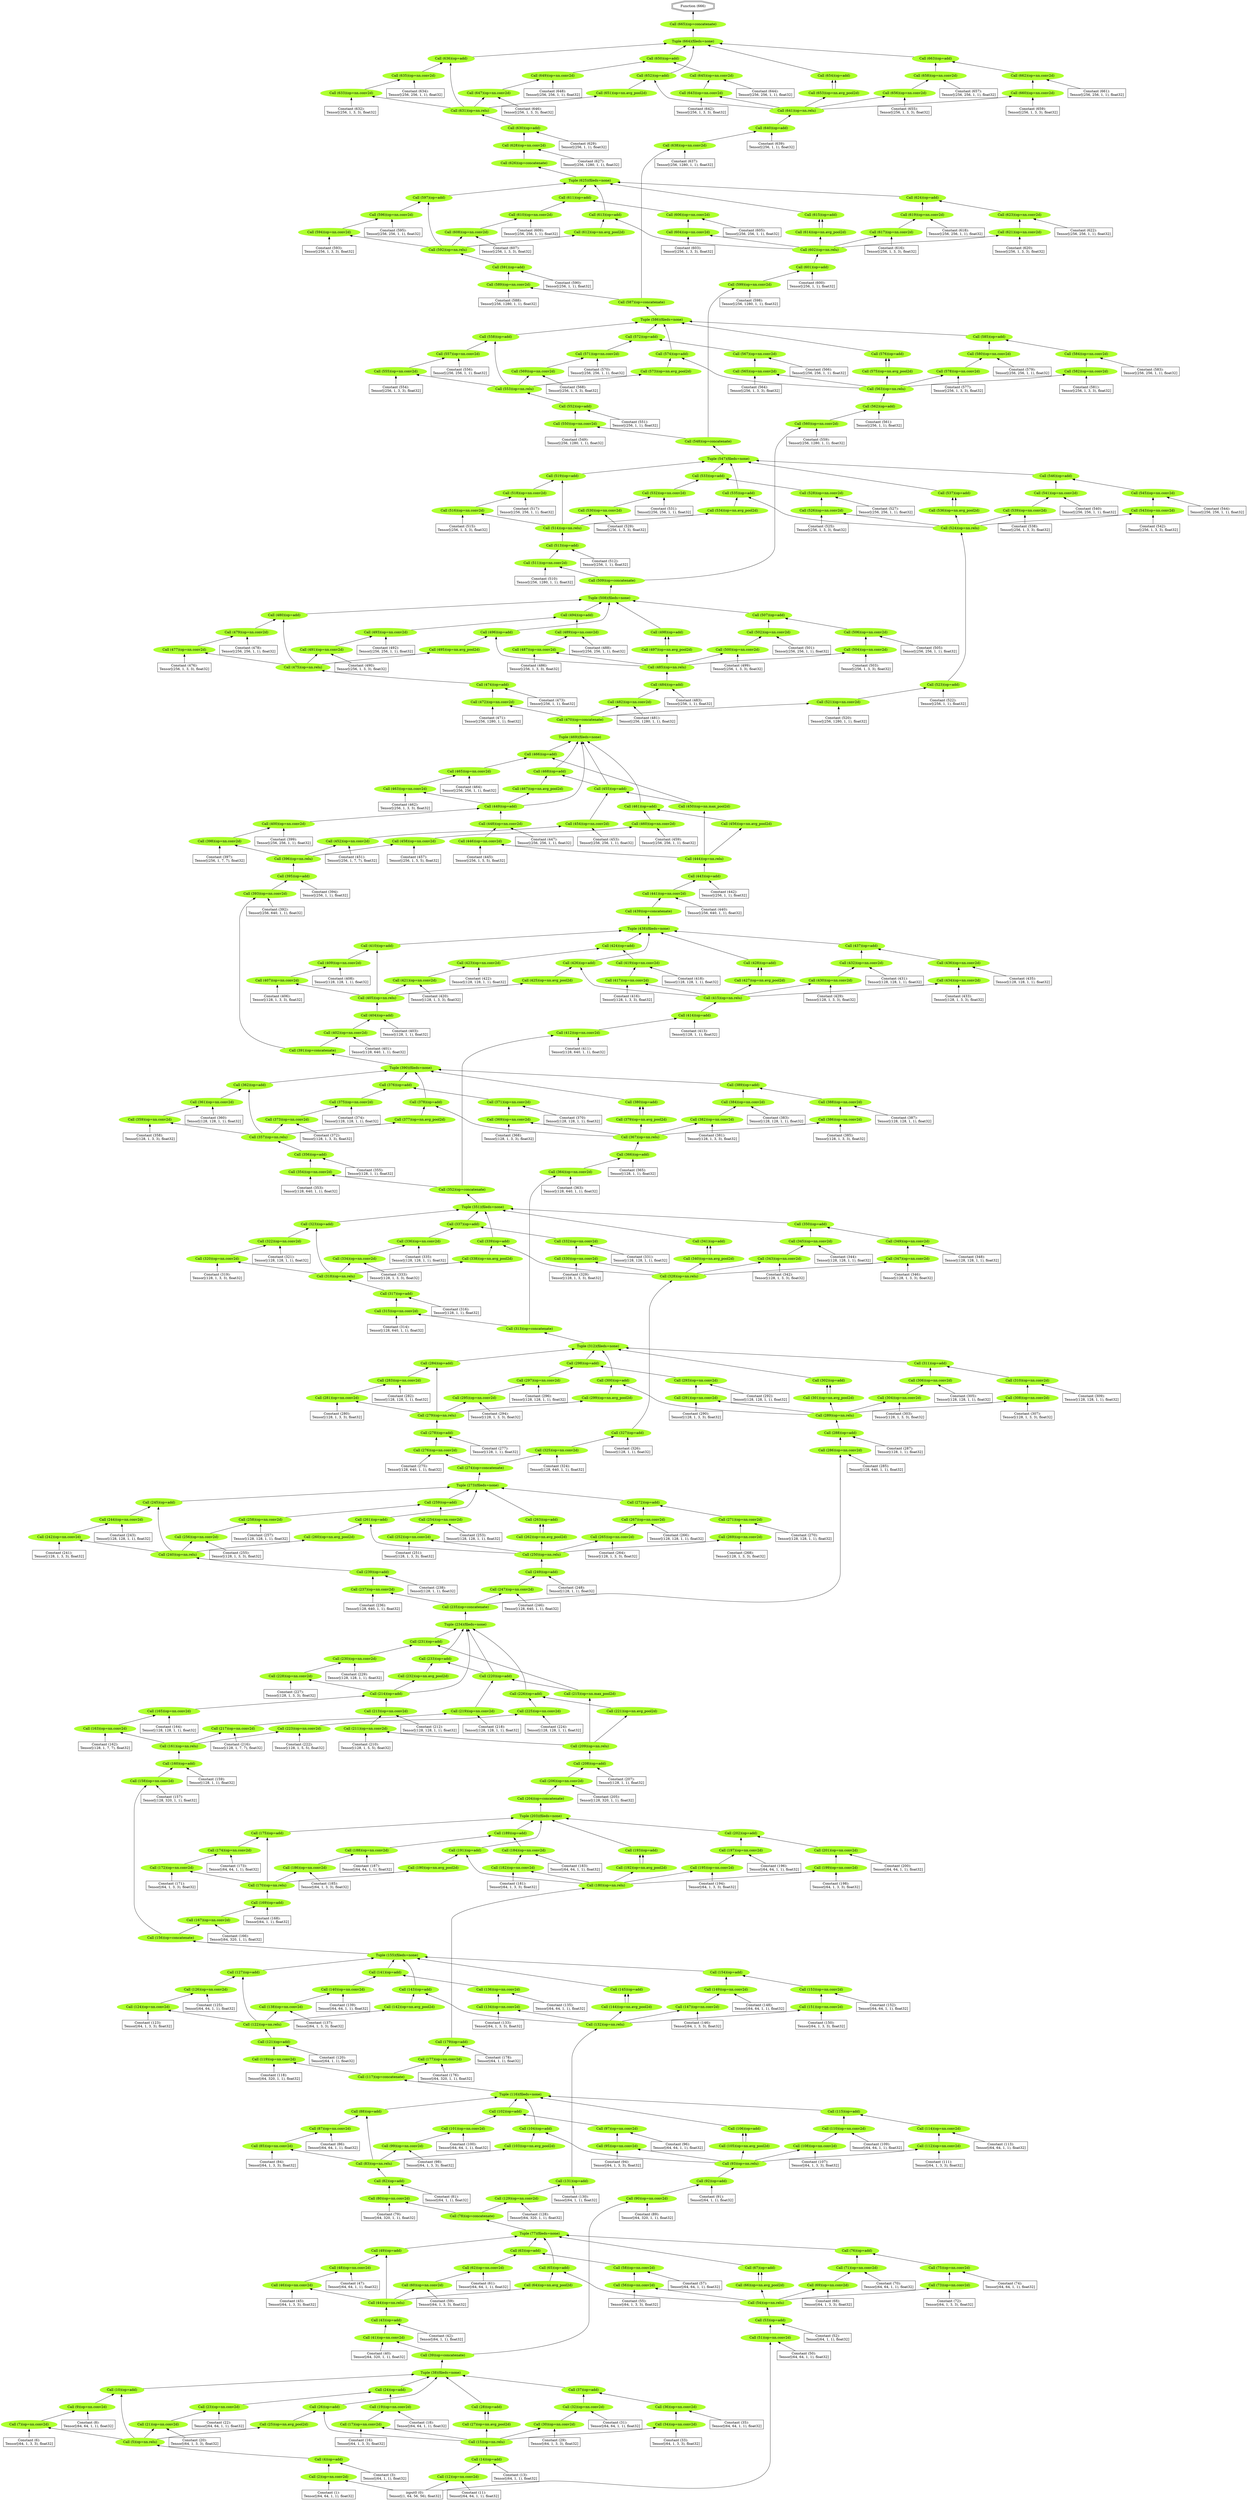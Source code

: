digraph {
	rankdir=BT
	0 [label="input0 (0):
Tensor[(1, 64, 56, 56), float32]" shape=rectangle]
	1 [label="Constant (1):
Tensor[(64, 64, 1, 1), float32]" shape=rectangle]
	2 [label="Call (2)(op=nn.conv2d)" color=greenyellow shape=ellipse style=filled]
	0 -> 2
	1 -> 2
	3 [label="Constant (3):
Tensor[(64, 1, 1), float32]" shape=rectangle]
	4 [label="Call (4)(op=add)" color=greenyellow shape=ellipse style=filled]
	2 -> 4
	3 -> 4
	5 [label="Call (5)(op=nn.relu)" color=greenyellow shape=ellipse style=filled]
	4 -> 5
	6 [label="Constant (6):
Tensor[(64, 1, 3, 3), float32]" shape=rectangle]
	7 [label="Call (7)(op=nn.conv2d)" color=greenyellow shape=ellipse style=filled]
	5 -> 7
	6 -> 7
	8 [label="Constant (8):
Tensor[(64, 64, 1, 1), float32]" shape=rectangle]
	9 [label="Call (9)(op=nn.conv2d)" color=greenyellow shape=ellipse style=filled]
	7 -> 9
	8 -> 9
	10 [label="Call (10)(op=add)" color=greenyellow shape=ellipse style=filled]
	9 -> 10
	5 -> 10
	11 [label="Constant (11):
Tensor[(64, 64, 1, 1), float32]" shape=rectangle]
	12 [label="Call (12)(op=nn.conv2d)" color=greenyellow shape=ellipse style=filled]
	0 -> 12
	11 -> 12
	13 [label="Constant (13):
Tensor[(64, 1, 1), float32]" shape=rectangle]
	14 [label="Call (14)(op=add)" color=greenyellow shape=ellipse style=filled]
	12 -> 14
	13 -> 14
	15 [label="Call (15)(op=nn.relu)" color=greenyellow shape=ellipse style=filled]
	14 -> 15
	16 [label="Constant (16):
Tensor[(64, 1, 3, 3), float32]" shape=rectangle]
	17 [label="Call (17)(op=nn.conv2d)" color=greenyellow shape=ellipse style=filled]
	15 -> 17
	16 -> 17
	18 [label="Constant (18):
Tensor[(64, 64, 1, 1), float32]" shape=rectangle]
	19 [label="Call (19)(op=nn.conv2d)" color=greenyellow shape=ellipse style=filled]
	17 -> 19
	18 -> 19
	20 [label="Constant (20):
Tensor[(64, 1, 3, 3), float32]" shape=rectangle]
	21 [label="Call (21)(op=nn.conv2d)" color=greenyellow shape=ellipse style=filled]
	5 -> 21
	20 -> 21
	22 [label="Constant (22):
Tensor[(64, 64, 1, 1), float32]" shape=rectangle]
	23 [label="Call (23)(op=nn.conv2d)" color=greenyellow shape=ellipse style=filled]
	21 -> 23
	22 -> 23
	24 [label="Call (24)(op=add)" color=greenyellow shape=ellipse style=filled]
	19 -> 24
	23 -> 24
	25 [label="Call (25)(op=nn.avg_pool2d)" color=greenyellow shape=ellipse style=filled]
	5 -> 25
	26 [label="Call (26)(op=add)" color=greenyellow shape=ellipse style=filled]
	25 -> 26
	15 -> 26
	27 [label="Call (27)(op=nn.avg_pool2d)" color=greenyellow shape=ellipse style=filled]
	15 -> 27
	28 [label="Call (28)(op=add)" color=greenyellow shape=ellipse style=filled]
	27 -> 28
	27 -> 28
	29 [label="Constant (29):
Tensor[(64, 1, 3, 3), float32]" shape=rectangle]
	30 [label="Call (30)(op=nn.conv2d)" color=greenyellow shape=ellipse style=filled]
	15 -> 30
	29 -> 30
	31 [label="Constant (31):
Tensor[(64, 64, 1, 1), float32]" shape=rectangle]
	32 [label="Call (32)(op=nn.conv2d)" color=greenyellow shape=ellipse style=filled]
	30 -> 32
	31 -> 32
	33 [label="Constant (33):
Tensor[(64, 1, 3, 3), float32]" shape=rectangle]
	34 [label="Call (34)(op=nn.conv2d)" color=greenyellow shape=ellipse style=filled]
	15 -> 34
	33 -> 34
	35 [label="Constant (35):
Tensor[(64, 64, 1, 1), float32]" shape=rectangle]
	36 [label="Call (36)(op=nn.conv2d)" color=greenyellow shape=ellipse style=filled]
	34 -> 36
	35 -> 36
	37 [label="Call (37)(op=add)" color=greenyellow shape=ellipse style=filled]
	32 -> 37
	36 -> 37
	38 [label="Tuple (38)(fileds=none)" color=greenyellow shape=ellipse style=filled]
	10 -> 38
	24 -> 38
	26 -> 38
	28 -> 38
	37 -> 38
	39 [label="Call (39)(op=concatenate)" color=greenyellow shape=ellipse style=filled]
	38 -> 39
	40 [label="Constant (40):
Tensor[(64, 320, 1, 1), float32]" shape=rectangle]
	41 [label="Call (41)(op=nn.conv2d)" color=greenyellow shape=ellipse style=filled]
	39 -> 41
	40 -> 41
	42 [label="Constant (42):
Tensor[(64, 1, 1), float32]" shape=rectangle]
	43 [label="Call (43)(op=add)" color=greenyellow shape=ellipse style=filled]
	41 -> 43
	42 -> 43
	44 [label="Call (44)(op=nn.relu)" color=greenyellow shape=ellipse style=filled]
	43 -> 44
	45 [label="Constant (45):
Tensor[(64, 1, 3, 3), float32]" shape=rectangle]
	46 [label="Call (46)(op=nn.conv2d)" color=greenyellow shape=ellipse style=filled]
	44 -> 46
	45 -> 46
	47 [label="Constant (47):
Tensor[(64, 64, 1, 1), float32]" shape=rectangle]
	48 [label="Call (48)(op=nn.conv2d)" color=greenyellow shape=ellipse style=filled]
	46 -> 48
	47 -> 48
	49 [label="Call (49)(op=add)" color=greenyellow shape=ellipse style=filled]
	48 -> 49
	44 -> 49
	50 [label="Constant (50):
Tensor[(64, 64, 1, 1), float32]" shape=rectangle]
	51 [label="Call (51)(op=nn.conv2d)" color=greenyellow shape=ellipse style=filled]
	0 -> 51
	50 -> 51
	52 [label="Constant (52):
Tensor[(64, 1, 1), float32]" shape=rectangle]
	53 [label="Call (53)(op=add)" color=greenyellow shape=ellipse style=filled]
	51 -> 53
	52 -> 53
	54 [label="Call (54)(op=nn.relu)" color=greenyellow shape=ellipse style=filled]
	53 -> 54
	55 [label="Constant (55):
Tensor[(64, 1, 3, 3), float32]" shape=rectangle]
	56 [label="Call (56)(op=nn.conv2d)" color=greenyellow shape=ellipse style=filled]
	54 -> 56
	55 -> 56
	57 [label="Constant (57):
Tensor[(64, 64, 1, 1), float32]" shape=rectangle]
	58 [label="Call (58)(op=nn.conv2d)" color=greenyellow shape=ellipse style=filled]
	56 -> 58
	57 -> 58
	59 [label="Constant (59):
Tensor[(64, 1, 3, 3), float32]" shape=rectangle]
	60 [label="Call (60)(op=nn.conv2d)" color=greenyellow shape=ellipse style=filled]
	44 -> 60
	59 -> 60
	61 [label="Constant (61):
Tensor[(64, 64, 1, 1), float32]" shape=rectangle]
	62 [label="Call (62)(op=nn.conv2d)" color=greenyellow shape=ellipse style=filled]
	60 -> 62
	61 -> 62
	63 [label="Call (63)(op=add)" color=greenyellow shape=ellipse style=filled]
	58 -> 63
	62 -> 63
	64 [label="Call (64)(op=nn.avg_pool2d)" color=greenyellow shape=ellipse style=filled]
	44 -> 64
	65 [label="Call (65)(op=add)" color=greenyellow shape=ellipse style=filled]
	64 -> 65
	54 -> 65
	66 [label="Call (66)(op=nn.avg_pool2d)" color=greenyellow shape=ellipse style=filled]
	54 -> 66
	67 [label="Call (67)(op=add)" color=greenyellow shape=ellipse style=filled]
	66 -> 67
	66 -> 67
	68 [label="Constant (68):
Tensor[(64, 1, 3, 3), float32]" shape=rectangle]
	69 [label="Call (69)(op=nn.conv2d)" color=greenyellow shape=ellipse style=filled]
	54 -> 69
	68 -> 69
	70 [label="Constant (70):
Tensor[(64, 64, 1, 1), float32]" shape=rectangle]
	71 [label="Call (71)(op=nn.conv2d)" color=greenyellow shape=ellipse style=filled]
	69 -> 71
	70 -> 71
	72 [label="Constant (72):
Tensor[(64, 1, 3, 3), float32]" shape=rectangle]
	73 [label="Call (73)(op=nn.conv2d)" color=greenyellow shape=ellipse style=filled]
	54 -> 73
	72 -> 73
	74 [label="Constant (74):
Tensor[(64, 64, 1, 1), float32]" shape=rectangle]
	75 [label="Call (75)(op=nn.conv2d)" color=greenyellow shape=ellipse style=filled]
	73 -> 75
	74 -> 75
	76 [label="Call (76)(op=add)" color=greenyellow shape=ellipse style=filled]
	71 -> 76
	75 -> 76
	77 [label="Tuple (77)(fileds=none)" color=greenyellow shape=ellipse style=filled]
	49 -> 77
	63 -> 77
	65 -> 77
	67 -> 77
	76 -> 77
	78 [label="Call (78)(op=concatenate)" color=greenyellow shape=ellipse style=filled]
	77 -> 78
	79 [label="Constant (79):
Tensor[(64, 320, 1, 1), float32]" shape=rectangle]
	80 [label="Call (80)(op=nn.conv2d)" color=greenyellow shape=ellipse style=filled]
	78 -> 80
	79 -> 80
	81 [label="Constant (81):
Tensor[(64, 1, 1), float32]" shape=rectangle]
	82 [label="Call (82)(op=add)" color=greenyellow shape=ellipse style=filled]
	80 -> 82
	81 -> 82
	83 [label="Call (83)(op=nn.relu)" color=greenyellow shape=ellipse style=filled]
	82 -> 83
	84 [label="Constant (84):
Tensor[(64, 1, 3, 3), float32]" shape=rectangle]
	85 [label="Call (85)(op=nn.conv2d)" color=greenyellow shape=ellipse style=filled]
	83 -> 85
	84 -> 85
	86 [label="Constant (86):
Tensor[(64, 64, 1, 1), float32]" shape=rectangle]
	87 [label="Call (87)(op=nn.conv2d)" color=greenyellow shape=ellipse style=filled]
	85 -> 87
	86 -> 87
	88 [label="Call (88)(op=add)" color=greenyellow shape=ellipse style=filled]
	87 -> 88
	83 -> 88
	89 [label="Constant (89):
Tensor[(64, 320, 1, 1), float32]" shape=rectangle]
	90 [label="Call (90)(op=nn.conv2d)" color=greenyellow shape=ellipse style=filled]
	39 -> 90
	89 -> 90
	91 [label="Constant (91):
Tensor[(64, 1, 1), float32]" shape=rectangle]
	92 [label="Call (92)(op=add)" color=greenyellow shape=ellipse style=filled]
	90 -> 92
	91 -> 92
	93 [label="Call (93)(op=nn.relu)" color=greenyellow shape=ellipse style=filled]
	92 -> 93
	94 [label="Constant (94):
Tensor[(64, 1, 3, 3), float32]" shape=rectangle]
	95 [label="Call (95)(op=nn.conv2d)" color=greenyellow shape=ellipse style=filled]
	93 -> 95
	94 -> 95
	96 [label="Constant (96):
Tensor[(64, 64, 1, 1), float32]" shape=rectangle]
	97 [label="Call (97)(op=nn.conv2d)" color=greenyellow shape=ellipse style=filled]
	95 -> 97
	96 -> 97
	98 [label="Constant (98):
Tensor[(64, 1, 3, 3), float32]" shape=rectangle]
	99 [label="Call (99)(op=nn.conv2d)" color=greenyellow shape=ellipse style=filled]
	83 -> 99
	98 -> 99
	100 [label="Constant (100):
Tensor[(64, 64, 1, 1), float32]" shape=rectangle]
	101 [label="Call (101)(op=nn.conv2d)" color=greenyellow shape=ellipse style=filled]
	99 -> 101
	100 -> 101
	102 [label="Call (102)(op=add)" color=greenyellow shape=ellipse style=filled]
	97 -> 102
	101 -> 102
	103 [label="Call (103)(op=nn.avg_pool2d)" color=greenyellow shape=ellipse style=filled]
	83 -> 103
	104 [label="Call (104)(op=add)" color=greenyellow shape=ellipse style=filled]
	103 -> 104
	93 -> 104
	105 [label="Call (105)(op=nn.avg_pool2d)" color=greenyellow shape=ellipse style=filled]
	93 -> 105
	106 [label="Call (106)(op=add)" color=greenyellow shape=ellipse style=filled]
	105 -> 106
	105 -> 106
	107 [label="Constant (107):
Tensor[(64, 1, 3, 3), float32]" shape=rectangle]
	108 [label="Call (108)(op=nn.conv2d)" color=greenyellow shape=ellipse style=filled]
	93 -> 108
	107 -> 108
	109 [label="Constant (109):
Tensor[(64, 64, 1, 1), float32]" shape=rectangle]
	110 [label="Call (110)(op=nn.conv2d)" color=greenyellow shape=ellipse style=filled]
	108 -> 110
	109 -> 110
	111 [label="Constant (111):
Tensor[(64, 1, 3, 3), float32]" shape=rectangle]
	112 [label="Call (112)(op=nn.conv2d)" color=greenyellow shape=ellipse style=filled]
	93 -> 112
	111 -> 112
	113 [label="Constant (113):
Tensor[(64, 64, 1, 1), float32]" shape=rectangle]
	114 [label="Call (114)(op=nn.conv2d)" color=greenyellow shape=ellipse style=filled]
	112 -> 114
	113 -> 114
	115 [label="Call (115)(op=add)" color=greenyellow shape=ellipse style=filled]
	110 -> 115
	114 -> 115
	116 [label="Tuple (116)(fileds=none)" color=greenyellow shape=ellipse style=filled]
	88 -> 116
	102 -> 116
	104 -> 116
	106 -> 116
	115 -> 116
	117 [label="Call (117)(op=concatenate)" color=greenyellow shape=ellipse style=filled]
	116 -> 117
	118 [label="Constant (118):
Tensor[(64, 320, 1, 1), float32]" shape=rectangle]
	119 [label="Call (119)(op=nn.conv2d)" color=greenyellow shape=ellipse style=filled]
	117 -> 119
	118 -> 119
	120 [label="Constant (120):
Tensor[(64, 1, 1), float32]" shape=rectangle]
	121 [label="Call (121)(op=add)" color=greenyellow shape=ellipse style=filled]
	119 -> 121
	120 -> 121
	122 [label="Call (122)(op=nn.relu)" color=greenyellow shape=ellipse style=filled]
	121 -> 122
	123 [label="Constant (123):
Tensor[(64, 1, 3, 3), float32]" shape=rectangle]
	124 [label="Call (124)(op=nn.conv2d)" color=greenyellow shape=ellipse style=filled]
	122 -> 124
	123 -> 124
	125 [label="Constant (125):
Tensor[(64, 64, 1, 1), float32]" shape=rectangle]
	126 [label="Call (126)(op=nn.conv2d)" color=greenyellow shape=ellipse style=filled]
	124 -> 126
	125 -> 126
	127 [label="Call (127)(op=add)" color=greenyellow shape=ellipse style=filled]
	126 -> 127
	122 -> 127
	128 [label="Constant (128):
Tensor[(64, 320, 1, 1), float32]" shape=rectangle]
	129 [label="Call (129)(op=nn.conv2d)" color=greenyellow shape=ellipse style=filled]
	78 -> 129
	128 -> 129
	130 [label="Constant (130):
Tensor[(64, 1, 1), float32]" shape=rectangle]
	131 [label="Call (131)(op=add)" color=greenyellow shape=ellipse style=filled]
	129 -> 131
	130 -> 131
	132 [label="Call (132)(op=nn.relu)" color=greenyellow shape=ellipse style=filled]
	131 -> 132
	133 [label="Constant (133):
Tensor[(64, 1, 3, 3), float32]" shape=rectangle]
	134 [label="Call (134)(op=nn.conv2d)" color=greenyellow shape=ellipse style=filled]
	132 -> 134
	133 -> 134
	135 [label="Constant (135):
Tensor[(64, 64, 1, 1), float32]" shape=rectangle]
	136 [label="Call (136)(op=nn.conv2d)" color=greenyellow shape=ellipse style=filled]
	134 -> 136
	135 -> 136
	137 [label="Constant (137):
Tensor[(64, 1, 3, 3), float32]" shape=rectangle]
	138 [label="Call (138)(op=nn.conv2d)" color=greenyellow shape=ellipse style=filled]
	122 -> 138
	137 -> 138
	139 [label="Constant (139):
Tensor[(64, 64, 1, 1), float32]" shape=rectangle]
	140 [label="Call (140)(op=nn.conv2d)" color=greenyellow shape=ellipse style=filled]
	138 -> 140
	139 -> 140
	141 [label="Call (141)(op=add)" color=greenyellow shape=ellipse style=filled]
	136 -> 141
	140 -> 141
	142 [label="Call (142)(op=nn.avg_pool2d)" color=greenyellow shape=ellipse style=filled]
	122 -> 142
	143 [label="Call (143)(op=add)" color=greenyellow shape=ellipse style=filled]
	142 -> 143
	132 -> 143
	144 [label="Call (144)(op=nn.avg_pool2d)" color=greenyellow shape=ellipse style=filled]
	132 -> 144
	145 [label="Call (145)(op=add)" color=greenyellow shape=ellipse style=filled]
	144 -> 145
	144 -> 145
	146 [label="Constant (146):
Tensor[(64, 1, 3, 3), float32]" shape=rectangle]
	147 [label="Call (147)(op=nn.conv2d)" color=greenyellow shape=ellipse style=filled]
	132 -> 147
	146 -> 147
	148 [label="Constant (148):
Tensor[(64, 64, 1, 1), float32]" shape=rectangle]
	149 [label="Call (149)(op=nn.conv2d)" color=greenyellow shape=ellipse style=filled]
	147 -> 149
	148 -> 149
	150 [label="Constant (150):
Tensor[(64, 1, 3, 3), float32]" shape=rectangle]
	151 [label="Call (151)(op=nn.conv2d)" color=greenyellow shape=ellipse style=filled]
	132 -> 151
	150 -> 151
	152 [label="Constant (152):
Tensor[(64, 64, 1, 1), float32]" shape=rectangle]
	153 [label="Call (153)(op=nn.conv2d)" color=greenyellow shape=ellipse style=filled]
	151 -> 153
	152 -> 153
	154 [label="Call (154)(op=add)" color=greenyellow shape=ellipse style=filled]
	149 -> 154
	153 -> 154
	155 [label="Tuple (155)(fileds=none)" color=greenyellow shape=ellipse style=filled]
	127 -> 155
	141 -> 155
	143 -> 155
	145 -> 155
	154 -> 155
	156 [label="Call (156)(op=concatenate)" color=greenyellow shape=ellipse style=filled]
	155 -> 156
	157 [label="Constant (157):
Tensor[(128, 320, 1, 1), float32]" shape=rectangle]
	158 [label="Call (158)(op=nn.conv2d)" color=greenyellow shape=ellipse style=filled]
	156 -> 158
	157 -> 158
	159 [label="Constant (159):
Tensor[(128, 1, 1), float32]" shape=rectangle]
	160 [label="Call (160)(op=add)" color=greenyellow shape=ellipse style=filled]
	158 -> 160
	159 -> 160
	161 [label="Call (161)(op=nn.relu)" color=greenyellow shape=ellipse style=filled]
	160 -> 161
	162 [label="Constant (162):
Tensor[(128, 1, 7, 7), float32]" shape=rectangle]
	163 [label="Call (163)(op=nn.conv2d)" color=greenyellow shape=ellipse style=filled]
	161 -> 163
	162 -> 163
	164 [label="Constant (164):
Tensor[(128, 128, 1, 1), float32]" shape=rectangle]
	165 [label="Call (165)(op=nn.conv2d)" color=greenyellow shape=ellipse style=filled]
	163 -> 165
	164 -> 165
	166 [label="Constant (166):
Tensor[(64, 320, 1, 1), float32]" shape=rectangle]
	167 [label="Call (167)(op=nn.conv2d)" color=greenyellow shape=ellipse style=filled]
	156 -> 167
	166 -> 167
	168 [label="Constant (168):
Tensor[(64, 1, 1), float32]" shape=rectangle]
	169 [label="Call (169)(op=add)" color=greenyellow shape=ellipse style=filled]
	167 -> 169
	168 -> 169
	170 [label="Call (170)(op=nn.relu)" color=greenyellow shape=ellipse style=filled]
	169 -> 170
	171 [label="Constant (171):
Tensor[(64, 1, 3, 3), float32]" shape=rectangle]
	172 [label="Call (172)(op=nn.conv2d)" color=greenyellow shape=ellipse style=filled]
	170 -> 172
	171 -> 172
	173 [label="Constant (173):
Tensor[(64, 64, 1, 1), float32]" shape=rectangle]
	174 [label="Call (174)(op=nn.conv2d)" color=greenyellow shape=ellipse style=filled]
	172 -> 174
	173 -> 174
	175 [label="Call (175)(op=add)" color=greenyellow shape=ellipse style=filled]
	174 -> 175
	170 -> 175
	176 [label="Constant (176):
Tensor[(64, 320, 1, 1), float32]" shape=rectangle]
	177 [label="Call (177)(op=nn.conv2d)" color=greenyellow shape=ellipse style=filled]
	117 -> 177
	176 -> 177
	178 [label="Constant (178):
Tensor[(64, 1, 1), float32]" shape=rectangle]
	179 [label="Call (179)(op=add)" color=greenyellow shape=ellipse style=filled]
	177 -> 179
	178 -> 179
	180 [label="Call (180)(op=nn.relu)" color=greenyellow shape=ellipse style=filled]
	179 -> 180
	181 [label="Constant (181):
Tensor[(64, 1, 3, 3), float32]" shape=rectangle]
	182 [label="Call (182)(op=nn.conv2d)" color=greenyellow shape=ellipse style=filled]
	180 -> 182
	181 -> 182
	183 [label="Constant (183):
Tensor[(64, 64, 1, 1), float32]" shape=rectangle]
	184 [label="Call (184)(op=nn.conv2d)" color=greenyellow shape=ellipse style=filled]
	182 -> 184
	183 -> 184
	185 [label="Constant (185):
Tensor[(64, 1, 3, 3), float32]" shape=rectangle]
	186 [label="Call (186)(op=nn.conv2d)" color=greenyellow shape=ellipse style=filled]
	170 -> 186
	185 -> 186
	187 [label="Constant (187):
Tensor[(64, 64, 1, 1), float32]" shape=rectangle]
	188 [label="Call (188)(op=nn.conv2d)" color=greenyellow shape=ellipse style=filled]
	186 -> 188
	187 -> 188
	189 [label="Call (189)(op=add)" color=greenyellow shape=ellipse style=filled]
	184 -> 189
	188 -> 189
	190 [label="Call (190)(op=nn.avg_pool2d)" color=greenyellow shape=ellipse style=filled]
	170 -> 190
	191 [label="Call (191)(op=add)" color=greenyellow shape=ellipse style=filled]
	190 -> 191
	180 -> 191
	192 [label="Call (192)(op=nn.avg_pool2d)" color=greenyellow shape=ellipse style=filled]
	180 -> 192
	193 [label="Call (193)(op=add)" color=greenyellow shape=ellipse style=filled]
	192 -> 193
	192 -> 193
	194 [label="Constant (194):
Tensor[(64, 1, 3, 3), float32]" shape=rectangle]
	195 [label="Call (195)(op=nn.conv2d)" color=greenyellow shape=ellipse style=filled]
	180 -> 195
	194 -> 195
	196 [label="Constant (196):
Tensor[(64, 64, 1, 1), float32]" shape=rectangle]
	197 [label="Call (197)(op=nn.conv2d)" color=greenyellow shape=ellipse style=filled]
	195 -> 197
	196 -> 197
	198 [label="Constant (198):
Tensor[(64, 1, 3, 3), float32]" shape=rectangle]
	199 [label="Call (199)(op=nn.conv2d)" color=greenyellow shape=ellipse style=filled]
	180 -> 199
	198 -> 199
	200 [label="Constant (200):
Tensor[(64, 64, 1, 1), float32]" shape=rectangle]
	201 [label="Call (201)(op=nn.conv2d)" color=greenyellow shape=ellipse style=filled]
	199 -> 201
	200 -> 201
	202 [label="Call (202)(op=add)" color=greenyellow shape=ellipse style=filled]
	197 -> 202
	201 -> 202
	203 [label="Tuple (203)(fileds=none)" color=greenyellow shape=ellipse style=filled]
	175 -> 203
	189 -> 203
	191 -> 203
	193 -> 203
	202 -> 203
	204 [label="Call (204)(op=concatenate)" color=greenyellow shape=ellipse style=filled]
	203 -> 204
	205 [label="Constant (205):
Tensor[(128, 320, 1, 1), float32]" shape=rectangle]
	206 [label="Call (206)(op=nn.conv2d)" color=greenyellow shape=ellipse style=filled]
	204 -> 206
	205 -> 206
	207 [label="Constant (207):
Tensor[(128, 1, 1), float32]" shape=rectangle]
	208 [label="Call (208)(op=add)" color=greenyellow shape=ellipse style=filled]
	206 -> 208
	207 -> 208
	209 [label="Call (209)(op=nn.relu)" color=greenyellow shape=ellipse style=filled]
	208 -> 209
	210 [label="Constant (210):
Tensor[(128, 1, 5, 5), float32]" shape=rectangle]
	211 [label="Call (211)(op=nn.conv2d)" color=greenyellow shape=ellipse style=filled]
	209 -> 211
	210 -> 211
	212 [label="Constant (212):
Tensor[(128, 128, 1, 1), float32]" shape=rectangle]
	213 [label="Call (213)(op=nn.conv2d)" color=greenyellow shape=ellipse style=filled]
	211 -> 213
	212 -> 213
	214 [label="Call (214)(op=add)" color=greenyellow shape=ellipse style=filled]
	165 -> 214
	213 -> 214
	215 [label="Call (215)(op=nn.max_pool2d)" color=greenyellow shape=ellipse style=filled]
	209 -> 215
	216 [label="Constant (216):
Tensor[(128, 1, 7, 7), float32]" shape=rectangle]
	217 [label="Call (217)(op=nn.conv2d)" color=greenyellow shape=ellipse style=filled]
	161 -> 217
	216 -> 217
	218 [label="Constant (218):
Tensor[(128, 128, 1, 1), float32]" shape=rectangle]
	219 [label="Call (219)(op=nn.conv2d)" color=greenyellow shape=ellipse style=filled]
	217 -> 219
	218 -> 219
	220 [label="Call (220)(op=add)" color=greenyellow shape=ellipse style=filled]
	215 -> 220
	219 -> 220
	221 [label="Call (221)(op=nn.avg_pool2d)" color=greenyellow shape=ellipse style=filled]
	209 -> 221
	222 [label="Constant (222):
Tensor[(128, 1, 5, 5), float32]" shape=rectangle]
	223 [label="Call (223)(op=nn.conv2d)" color=greenyellow shape=ellipse style=filled]
	161 -> 223
	222 -> 223
	224 [label="Constant (224):
Tensor[(128, 128, 1, 1), float32]" shape=rectangle]
	225 [label="Call (225)(op=nn.conv2d)" color=greenyellow shape=ellipse style=filled]
	223 -> 225
	224 -> 225
	226 [label="Call (226)(op=add)" color=greenyellow shape=ellipse style=filled]
	221 -> 226
	225 -> 226
	227 [label="Constant (227):
Tensor[(128, 1, 3, 3), float32]" shape=rectangle]
	228 [label="Call (228)(op=nn.conv2d)" color=greenyellow shape=ellipse style=filled]
	214 -> 228
	227 -> 228
	229 [label="Constant (229):
Tensor[(128, 128, 1, 1), float32]" shape=rectangle]
	230 [label="Call (230)(op=nn.conv2d)" color=greenyellow shape=ellipse style=filled]
	228 -> 230
	229 -> 230
	231 [label="Call (231)(op=add)" color=greenyellow shape=ellipse style=filled]
	215 -> 231
	230 -> 231
	232 [label="Call (232)(op=nn.avg_pool2d)" color=greenyellow shape=ellipse style=filled]
	214 -> 232
	233 [label="Call (233)(op=add)" color=greenyellow shape=ellipse style=filled]
	232 -> 233
	220 -> 233
	234 [label="Tuple (234)(fileds=none)" color=greenyellow shape=ellipse style=filled]
	214 -> 234
	220 -> 234
	226 -> 234
	231 -> 234
	233 -> 234
	235 [label="Call (235)(op=concatenate)" color=greenyellow shape=ellipse style=filled]
	234 -> 235
	236 [label="Constant (236):
Tensor[(128, 640, 1, 1), float32]" shape=rectangle]
	237 [label="Call (237)(op=nn.conv2d)" color=greenyellow shape=ellipse style=filled]
	235 -> 237
	236 -> 237
	238 [label="Constant (238):
Tensor[(128, 1, 1), float32]" shape=rectangle]
	239 [label="Call (239)(op=add)" color=greenyellow shape=ellipse style=filled]
	237 -> 239
	238 -> 239
	240 [label="Call (240)(op=nn.relu)" color=greenyellow shape=ellipse style=filled]
	239 -> 240
	241 [label="Constant (241):
Tensor[(128, 1, 3, 3), float32]" shape=rectangle]
	242 [label="Call (242)(op=nn.conv2d)" color=greenyellow shape=ellipse style=filled]
	240 -> 242
	241 -> 242
	243 [label="Constant (243):
Tensor[(128, 128, 1, 1), float32]" shape=rectangle]
	244 [label="Call (244)(op=nn.conv2d)" color=greenyellow shape=ellipse style=filled]
	242 -> 244
	243 -> 244
	245 [label="Call (245)(op=add)" color=greenyellow shape=ellipse style=filled]
	244 -> 245
	240 -> 245
	246 [label="Constant (246):
Tensor[(128, 640, 1, 1), float32]" shape=rectangle]
	247 [label="Call (247)(op=nn.conv2d)" color=greenyellow shape=ellipse style=filled]
	235 -> 247
	246 -> 247
	248 [label="Constant (248):
Tensor[(128, 1, 1), float32]" shape=rectangle]
	249 [label="Call (249)(op=add)" color=greenyellow shape=ellipse style=filled]
	247 -> 249
	248 -> 249
	250 [label="Call (250)(op=nn.relu)" color=greenyellow shape=ellipse style=filled]
	249 -> 250
	251 [label="Constant (251):
Tensor[(128, 1, 3, 3), float32]" shape=rectangle]
	252 [label="Call (252)(op=nn.conv2d)" color=greenyellow shape=ellipse style=filled]
	250 -> 252
	251 -> 252
	253 [label="Constant (253):
Tensor[(128, 128, 1, 1), float32]" shape=rectangle]
	254 [label="Call (254)(op=nn.conv2d)" color=greenyellow shape=ellipse style=filled]
	252 -> 254
	253 -> 254
	255 [label="Constant (255):
Tensor[(128, 1, 3, 3), float32]" shape=rectangle]
	256 [label="Call (256)(op=nn.conv2d)" color=greenyellow shape=ellipse style=filled]
	240 -> 256
	255 -> 256
	257 [label="Constant (257):
Tensor[(128, 128, 1, 1), float32]" shape=rectangle]
	258 [label="Call (258)(op=nn.conv2d)" color=greenyellow shape=ellipse style=filled]
	256 -> 258
	257 -> 258
	259 [label="Call (259)(op=add)" color=greenyellow shape=ellipse style=filled]
	254 -> 259
	258 -> 259
	260 [label="Call (260)(op=nn.avg_pool2d)" color=greenyellow shape=ellipse style=filled]
	240 -> 260
	261 [label="Call (261)(op=add)" color=greenyellow shape=ellipse style=filled]
	260 -> 261
	250 -> 261
	262 [label="Call (262)(op=nn.avg_pool2d)" color=greenyellow shape=ellipse style=filled]
	250 -> 262
	263 [label="Call (263)(op=add)" color=greenyellow shape=ellipse style=filled]
	262 -> 263
	262 -> 263
	264 [label="Constant (264):
Tensor[(128, 1, 3, 3), float32]" shape=rectangle]
	265 [label="Call (265)(op=nn.conv2d)" color=greenyellow shape=ellipse style=filled]
	250 -> 265
	264 -> 265
	266 [label="Constant (266):
Tensor[(128, 128, 1, 1), float32]" shape=rectangle]
	267 [label="Call (267)(op=nn.conv2d)" color=greenyellow shape=ellipse style=filled]
	265 -> 267
	266 -> 267
	268 [label="Constant (268):
Tensor[(128, 1, 3, 3), float32]" shape=rectangle]
	269 [label="Call (269)(op=nn.conv2d)" color=greenyellow shape=ellipse style=filled]
	250 -> 269
	268 -> 269
	270 [label="Constant (270):
Tensor[(128, 128, 1, 1), float32]" shape=rectangle]
	271 [label="Call (271)(op=nn.conv2d)" color=greenyellow shape=ellipse style=filled]
	269 -> 271
	270 -> 271
	272 [label="Call (272)(op=add)" color=greenyellow shape=ellipse style=filled]
	267 -> 272
	271 -> 272
	273 [label="Tuple (273)(fileds=none)" color=greenyellow shape=ellipse style=filled]
	245 -> 273
	259 -> 273
	261 -> 273
	263 -> 273
	272 -> 273
	274 [label="Call (274)(op=concatenate)" color=greenyellow shape=ellipse style=filled]
	273 -> 274
	275 [label="Constant (275):
Tensor[(128, 640, 1, 1), float32]" shape=rectangle]
	276 [label="Call (276)(op=nn.conv2d)" color=greenyellow shape=ellipse style=filled]
	274 -> 276
	275 -> 276
	277 [label="Constant (277):
Tensor[(128, 1, 1), float32]" shape=rectangle]
	278 [label="Call (278)(op=add)" color=greenyellow shape=ellipse style=filled]
	276 -> 278
	277 -> 278
	279 [label="Call (279)(op=nn.relu)" color=greenyellow shape=ellipse style=filled]
	278 -> 279
	280 [label="Constant (280):
Tensor[(128, 1, 3, 3), float32]" shape=rectangle]
	281 [label="Call (281)(op=nn.conv2d)" color=greenyellow shape=ellipse style=filled]
	279 -> 281
	280 -> 281
	282 [label="Constant (282):
Tensor[(128, 128, 1, 1), float32]" shape=rectangle]
	283 [label="Call (283)(op=nn.conv2d)" color=greenyellow shape=ellipse style=filled]
	281 -> 283
	282 -> 283
	284 [label="Call (284)(op=add)" color=greenyellow shape=ellipse style=filled]
	283 -> 284
	279 -> 284
	285 [label="Constant (285):
Tensor[(128, 640, 1, 1), float32]" shape=rectangle]
	286 [label="Call (286)(op=nn.conv2d)" color=greenyellow shape=ellipse style=filled]
	235 -> 286
	285 -> 286
	287 [label="Constant (287):
Tensor[(128, 1, 1), float32]" shape=rectangle]
	288 [label="Call (288)(op=add)" color=greenyellow shape=ellipse style=filled]
	286 -> 288
	287 -> 288
	289 [label="Call (289)(op=nn.relu)" color=greenyellow shape=ellipse style=filled]
	288 -> 289
	290 [label="Constant (290):
Tensor[(128, 1, 3, 3), float32]" shape=rectangle]
	291 [label="Call (291)(op=nn.conv2d)" color=greenyellow shape=ellipse style=filled]
	289 -> 291
	290 -> 291
	292 [label="Constant (292):
Tensor[(128, 128, 1, 1), float32]" shape=rectangle]
	293 [label="Call (293)(op=nn.conv2d)" color=greenyellow shape=ellipse style=filled]
	291 -> 293
	292 -> 293
	294 [label="Constant (294):
Tensor[(128, 1, 3, 3), float32]" shape=rectangle]
	295 [label="Call (295)(op=nn.conv2d)" color=greenyellow shape=ellipse style=filled]
	279 -> 295
	294 -> 295
	296 [label="Constant (296):
Tensor[(128, 128, 1, 1), float32]" shape=rectangle]
	297 [label="Call (297)(op=nn.conv2d)" color=greenyellow shape=ellipse style=filled]
	295 -> 297
	296 -> 297
	298 [label="Call (298)(op=add)" color=greenyellow shape=ellipse style=filled]
	293 -> 298
	297 -> 298
	299 [label="Call (299)(op=nn.avg_pool2d)" color=greenyellow shape=ellipse style=filled]
	279 -> 299
	300 [label="Call (300)(op=add)" color=greenyellow shape=ellipse style=filled]
	299 -> 300
	289 -> 300
	301 [label="Call (301)(op=nn.avg_pool2d)" color=greenyellow shape=ellipse style=filled]
	289 -> 301
	302 [label="Call (302)(op=add)" color=greenyellow shape=ellipse style=filled]
	301 -> 302
	301 -> 302
	303 [label="Constant (303):
Tensor[(128, 1, 3, 3), float32]" shape=rectangle]
	304 [label="Call (304)(op=nn.conv2d)" color=greenyellow shape=ellipse style=filled]
	289 -> 304
	303 -> 304
	305 [label="Constant (305):
Tensor[(128, 128, 1, 1), float32]" shape=rectangle]
	306 [label="Call (306)(op=nn.conv2d)" color=greenyellow shape=ellipse style=filled]
	304 -> 306
	305 -> 306
	307 [label="Constant (307):
Tensor[(128, 1, 3, 3), float32]" shape=rectangle]
	308 [label="Call (308)(op=nn.conv2d)" color=greenyellow shape=ellipse style=filled]
	289 -> 308
	307 -> 308
	309 [label="Constant (309):
Tensor[(128, 128, 1, 1), float32]" shape=rectangle]
	310 [label="Call (310)(op=nn.conv2d)" color=greenyellow shape=ellipse style=filled]
	308 -> 310
	309 -> 310
	311 [label="Call (311)(op=add)" color=greenyellow shape=ellipse style=filled]
	306 -> 311
	310 -> 311
	312 [label="Tuple (312)(fileds=none)" color=greenyellow shape=ellipse style=filled]
	284 -> 312
	298 -> 312
	300 -> 312
	302 -> 312
	311 -> 312
	313 [label="Call (313)(op=concatenate)" color=greenyellow shape=ellipse style=filled]
	312 -> 313
	314 [label="Constant (314):
Tensor[(128, 640, 1, 1), float32]" shape=rectangle]
	315 [label="Call (315)(op=nn.conv2d)" color=greenyellow shape=ellipse style=filled]
	313 -> 315
	314 -> 315
	316 [label="Constant (316):
Tensor[(128, 1, 1), float32]" shape=rectangle]
	317 [label="Call (317)(op=add)" color=greenyellow shape=ellipse style=filled]
	315 -> 317
	316 -> 317
	318 [label="Call (318)(op=nn.relu)" color=greenyellow shape=ellipse style=filled]
	317 -> 318
	319 [label="Constant (319):
Tensor[(128, 1, 3, 3), float32]" shape=rectangle]
	320 [label="Call (320)(op=nn.conv2d)" color=greenyellow shape=ellipse style=filled]
	318 -> 320
	319 -> 320
	321 [label="Constant (321):
Tensor[(128, 128, 1, 1), float32]" shape=rectangle]
	322 [label="Call (322)(op=nn.conv2d)" color=greenyellow shape=ellipse style=filled]
	320 -> 322
	321 -> 322
	323 [label="Call (323)(op=add)" color=greenyellow shape=ellipse style=filled]
	322 -> 323
	318 -> 323
	324 [label="Constant (324):
Tensor[(128, 640, 1, 1), float32]" shape=rectangle]
	325 [label="Call (325)(op=nn.conv2d)" color=greenyellow shape=ellipse style=filled]
	274 -> 325
	324 -> 325
	326 [label="Constant (326):
Tensor[(128, 1, 1), float32]" shape=rectangle]
	327 [label="Call (327)(op=add)" color=greenyellow shape=ellipse style=filled]
	325 -> 327
	326 -> 327
	328 [label="Call (328)(op=nn.relu)" color=greenyellow shape=ellipse style=filled]
	327 -> 328
	329 [label="Constant (329):
Tensor[(128, 1, 3, 3), float32]" shape=rectangle]
	330 [label="Call (330)(op=nn.conv2d)" color=greenyellow shape=ellipse style=filled]
	328 -> 330
	329 -> 330
	331 [label="Constant (331):
Tensor[(128, 128, 1, 1), float32]" shape=rectangle]
	332 [label="Call (332)(op=nn.conv2d)" color=greenyellow shape=ellipse style=filled]
	330 -> 332
	331 -> 332
	333 [label="Constant (333):
Tensor[(128, 1, 3, 3), float32]" shape=rectangle]
	334 [label="Call (334)(op=nn.conv2d)" color=greenyellow shape=ellipse style=filled]
	318 -> 334
	333 -> 334
	335 [label="Constant (335):
Tensor[(128, 128, 1, 1), float32]" shape=rectangle]
	336 [label="Call (336)(op=nn.conv2d)" color=greenyellow shape=ellipse style=filled]
	334 -> 336
	335 -> 336
	337 [label="Call (337)(op=add)" color=greenyellow shape=ellipse style=filled]
	332 -> 337
	336 -> 337
	338 [label="Call (338)(op=nn.avg_pool2d)" color=greenyellow shape=ellipse style=filled]
	318 -> 338
	339 [label="Call (339)(op=add)" color=greenyellow shape=ellipse style=filled]
	338 -> 339
	328 -> 339
	340 [label="Call (340)(op=nn.avg_pool2d)" color=greenyellow shape=ellipse style=filled]
	328 -> 340
	341 [label="Call (341)(op=add)" color=greenyellow shape=ellipse style=filled]
	340 -> 341
	340 -> 341
	342 [label="Constant (342):
Tensor[(128, 1, 3, 3), float32]" shape=rectangle]
	343 [label="Call (343)(op=nn.conv2d)" color=greenyellow shape=ellipse style=filled]
	328 -> 343
	342 -> 343
	344 [label="Constant (344):
Tensor[(128, 128, 1, 1), float32]" shape=rectangle]
	345 [label="Call (345)(op=nn.conv2d)" color=greenyellow shape=ellipse style=filled]
	343 -> 345
	344 -> 345
	346 [label="Constant (346):
Tensor[(128, 1, 3, 3), float32]" shape=rectangle]
	347 [label="Call (347)(op=nn.conv2d)" color=greenyellow shape=ellipse style=filled]
	328 -> 347
	346 -> 347
	348 [label="Constant (348):
Tensor[(128, 128, 1, 1), float32]" shape=rectangle]
	349 [label="Call (349)(op=nn.conv2d)" color=greenyellow shape=ellipse style=filled]
	347 -> 349
	348 -> 349
	350 [label="Call (350)(op=add)" color=greenyellow shape=ellipse style=filled]
	345 -> 350
	349 -> 350
	351 [label="Tuple (351)(fileds=none)" color=greenyellow shape=ellipse style=filled]
	323 -> 351
	337 -> 351
	339 -> 351
	341 -> 351
	350 -> 351
	352 [label="Call (352)(op=concatenate)" color=greenyellow shape=ellipse style=filled]
	351 -> 352
	353 [label="Constant (353):
Tensor[(128, 640, 1, 1), float32]" shape=rectangle]
	354 [label="Call (354)(op=nn.conv2d)" color=greenyellow shape=ellipse style=filled]
	352 -> 354
	353 -> 354
	355 [label="Constant (355):
Tensor[(128, 1, 1), float32]" shape=rectangle]
	356 [label="Call (356)(op=add)" color=greenyellow shape=ellipse style=filled]
	354 -> 356
	355 -> 356
	357 [label="Call (357)(op=nn.relu)" color=greenyellow shape=ellipse style=filled]
	356 -> 357
	358 [label="Constant (358):
Tensor[(128, 1, 3, 3), float32]" shape=rectangle]
	359 [label="Call (359)(op=nn.conv2d)" color=greenyellow shape=ellipse style=filled]
	357 -> 359
	358 -> 359
	360 [label="Constant (360):
Tensor[(128, 128, 1, 1), float32]" shape=rectangle]
	361 [label="Call (361)(op=nn.conv2d)" color=greenyellow shape=ellipse style=filled]
	359 -> 361
	360 -> 361
	362 [label="Call (362)(op=add)" color=greenyellow shape=ellipse style=filled]
	361 -> 362
	357 -> 362
	363 [label="Constant (363):
Tensor[(128, 640, 1, 1), float32]" shape=rectangle]
	364 [label="Call (364)(op=nn.conv2d)" color=greenyellow shape=ellipse style=filled]
	313 -> 364
	363 -> 364
	365 [label="Constant (365):
Tensor[(128, 1, 1), float32]" shape=rectangle]
	366 [label="Call (366)(op=add)" color=greenyellow shape=ellipse style=filled]
	364 -> 366
	365 -> 366
	367 [label="Call (367)(op=nn.relu)" color=greenyellow shape=ellipse style=filled]
	366 -> 367
	368 [label="Constant (368):
Tensor[(128, 1, 3, 3), float32]" shape=rectangle]
	369 [label="Call (369)(op=nn.conv2d)" color=greenyellow shape=ellipse style=filled]
	367 -> 369
	368 -> 369
	370 [label="Constant (370):
Tensor[(128, 128, 1, 1), float32]" shape=rectangle]
	371 [label="Call (371)(op=nn.conv2d)" color=greenyellow shape=ellipse style=filled]
	369 -> 371
	370 -> 371
	372 [label="Constant (372):
Tensor[(128, 1, 3, 3), float32]" shape=rectangle]
	373 [label="Call (373)(op=nn.conv2d)" color=greenyellow shape=ellipse style=filled]
	357 -> 373
	372 -> 373
	374 [label="Constant (374):
Tensor[(128, 128, 1, 1), float32]" shape=rectangle]
	375 [label="Call (375)(op=nn.conv2d)" color=greenyellow shape=ellipse style=filled]
	373 -> 375
	374 -> 375
	376 [label="Call (376)(op=add)" color=greenyellow shape=ellipse style=filled]
	371 -> 376
	375 -> 376
	377 [label="Call (377)(op=nn.avg_pool2d)" color=greenyellow shape=ellipse style=filled]
	357 -> 377
	378 [label="Call (378)(op=add)" color=greenyellow shape=ellipse style=filled]
	377 -> 378
	367 -> 378
	379 [label="Call (379)(op=nn.avg_pool2d)" color=greenyellow shape=ellipse style=filled]
	367 -> 379
	380 [label="Call (380)(op=add)" color=greenyellow shape=ellipse style=filled]
	379 -> 380
	379 -> 380
	381 [label="Constant (381):
Tensor[(128, 1, 3, 3), float32]" shape=rectangle]
	382 [label="Call (382)(op=nn.conv2d)" color=greenyellow shape=ellipse style=filled]
	367 -> 382
	381 -> 382
	383 [label="Constant (383):
Tensor[(128, 128, 1, 1), float32]" shape=rectangle]
	384 [label="Call (384)(op=nn.conv2d)" color=greenyellow shape=ellipse style=filled]
	382 -> 384
	383 -> 384
	385 [label="Constant (385):
Tensor[(128, 1, 3, 3), float32]" shape=rectangle]
	386 [label="Call (386)(op=nn.conv2d)" color=greenyellow shape=ellipse style=filled]
	367 -> 386
	385 -> 386
	387 [label="Constant (387):
Tensor[(128, 128, 1, 1), float32]" shape=rectangle]
	388 [label="Call (388)(op=nn.conv2d)" color=greenyellow shape=ellipse style=filled]
	386 -> 388
	387 -> 388
	389 [label="Call (389)(op=add)" color=greenyellow shape=ellipse style=filled]
	384 -> 389
	388 -> 389
	390 [label="Tuple (390)(fileds=none)" color=greenyellow shape=ellipse style=filled]
	362 -> 390
	376 -> 390
	378 -> 390
	380 -> 390
	389 -> 390
	391 [label="Call (391)(op=concatenate)" color=greenyellow shape=ellipse style=filled]
	390 -> 391
	392 [label="Constant (392):
Tensor[(256, 640, 1, 1), float32]" shape=rectangle]
	393 [label="Call (393)(op=nn.conv2d)" color=greenyellow shape=ellipse style=filled]
	391 -> 393
	392 -> 393
	394 [label="Constant (394):
Tensor[(256, 1, 1), float32]" shape=rectangle]
	395 [label="Call (395)(op=add)" color=greenyellow shape=ellipse style=filled]
	393 -> 395
	394 -> 395
	396 [label="Call (396)(op=nn.relu)" color=greenyellow shape=ellipse style=filled]
	395 -> 396
	397 [label="Constant (397):
Tensor[(256, 1, 7, 7), float32]" shape=rectangle]
	398 [label="Call (398)(op=nn.conv2d)" color=greenyellow shape=ellipse style=filled]
	396 -> 398
	397 -> 398
	399 [label="Constant (399):
Tensor[(256, 256, 1, 1), float32]" shape=rectangle]
	400 [label="Call (400)(op=nn.conv2d)" color=greenyellow shape=ellipse style=filled]
	398 -> 400
	399 -> 400
	401 [label="Constant (401):
Tensor[(128, 640, 1, 1), float32]" shape=rectangle]
	402 [label="Call (402)(op=nn.conv2d)" color=greenyellow shape=ellipse style=filled]
	391 -> 402
	401 -> 402
	403 [label="Constant (403):
Tensor[(128, 1, 1), float32]" shape=rectangle]
	404 [label="Call (404)(op=add)" color=greenyellow shape=ellipse style=filled]
	402 -> 404
	403 -> 404
	405 [label="Call (405)(op=nn.relu)" color=greenyellow shape=ellipse style=filled]
	404 -> 405
	406 [label="Constant (406):
Tensor[(128, 1, 3, 3), float32]" shape=rectangle]
	407 [label="Call (407)(op=nn.conv2d)" color=greenyellow shape=ellipse style=filled]
	405 -> 407
	406 -> 407
	408 [label="Constant (408):
Tensor[(128, 128, 1, 1), float32]" shape=rectangle]
	409 [label="Call (409)(op=nn.conv2d)" color=greenyellow shape=ellipse style=filled]
	407 -> 409
	408 -> 409
	410 [label="Call (410)(op=add)" color=greenyellow shape=ellipse style=filled]
	409 -> 410
	405 -> 410
	411 [label="Constant (411):
Tensor[(128, 640, 1, 1), float32]" shape=rectangle]
	412 [label="Call (412)(op=nn.conv2d)" color=greenyellow shape=ellipse style=filled]
	352 -> 412
	411 -> 412
	413 [label="Constant (413):
Tensor[(128, 1, 1), float32]" shape=rectangle]
	414 [label="Call (414)(op=add)" color=greenyellow shape=ellipse style=filled]
	412 -> 414
	413 -> 414
	415 [label="Call (415)(op=nn.relu)" color=greenyellow shape=ellipse style=filled]
	414 -> 415
	416 [label="Constant (416):
Tensor[(128, 1, 3, 3), float32]" shape=rectangle]
	417 [label="Call (417)(op=nn.conv2d)" color=greenyellow shape=ellipse style=filled]
	415 -> 417
	416 -> 417
	418 [label="Constant (418):
Tensor[(128, 128, 1, 1), float32]" shape=rectangle]
	419 [label="Call (419)(op=nn.conv2d)" color=greenyellow shape=ellipse style=filled]
	417 -> 419
	418 -> 419
	420 [label="Constant (420):
Tensor[(128, 1, 3, 3), float32]" shape=rectangle]
	421 [label="Call (421)(op=nn.conv2d)" color=greenyellow shape=ellipse style=filled]
	405 -> 421
	420 -> 421
	422 [label="Constant (422):
Tensor[(128, 128, 1, 1), float32]" shape=rectangle]
	423 [label="Call (423)(op=nn.conv2d)" color=greenyellow shape=ellipse style=filled]
	421 -> 423
	422 -> 423
	424 [label="Call (424)(op=add)" color=greenyellow shape=ellipse style=filled]
	419 -> 424
	423 -> 424
	425 [label="Call (425)(op=nn.avg_pool2d)" color=greenyellow shape=ellipse style=filled]
	405 -> 425
	426 [label="Call (426)(op=add)" color=greenyellow shape=ellipse style=filled]
	425 -> 426
	415 -> 426
	427 [label="Call (427)(op=nn.avg_pool2d)" color=greenyellow shape=ellipse style=filled]
	415 -> 427
	428 [label="Call (428)(op=add)" color=greenyellow shape=ellipse style=filled]
	427 -> 428
	427 -> 428
	429 [label="Constant (429):
Tensor[(128, 1, 3, 3), float32]" shape=rectangle]
	430 [label="Call (430)(op=nn.conv2d)" color=greenyellow shape=ellipse style=filled]
	415 -> 430
	429 -> 430
	431 [label="Constant (431):
Tensor[(128, 128, 1, 1), float32]" shape=rectangle]
	432 [label="Call (432)(op=nn.conv2d)" color=greenyellow shape=ellipse style=filled]
	430 -> 432
	431 -> 432
	433 [label="Constant (433):
Tensor[(128, 1, 3, 3), float32]" shape=rectangle]
	434 [label="Call (434)(op=nn.conv2d)" color=greenyellow shape=ellipse style=filled]
	415 -> 434
	433 -> 434
	435 [label="Constant (435):
Tensor[(128, 128, 1, 1), float32]" shape=rectangle]
	436 [label="Call (436)(op=nn.conv2d)" color=greenyellow shape=ellipse style=filled]
	434 -> 436
	435 -> 436
	437 [label="Call (437)(op=add)" color=greenyellow shape=ellipse style=filled]
	432 -> 437
	436 -> 437
	438 [label="Tuple (438)(fileds=none)" color=greenyellow shape=ellipse style=filled]
	410 -> 438
	424 -> 438
	426 -> 438
	428 -> 438
	437 -> 438
	439 [label="Call (439)(op=concatenate)" color=greenyellow shape=ellipse style=filled]
	438 -> 439
	440 [label="Constant (440):
Tensor[(256, 640, 1, 1), float32]" shape=rectangle]
	441 [label="Call (441)(op=nn.conv2d)" color=greenyellow shape=ellipse style=filled]
	439 -> 441
	440 -> 441
	442 [label="Constant (442):
Tensor[(256, 1, 1), float32]" shape=rectangle]
	443 [label="Call (443)(op=add)" color=greenyellow shape=ellipse style=filled]
	441 -> 443
	442 -> 443
	444 [label="Call (444)(op=nn.relu)" color=greenyellow shape=ellipse style=filled]
	443 -> 444
	445 [label="Constant (445):
Tensor[(256, 1, 5, 5), float32]" shape=rectangle]
	446 [label="Call (446)(op=nn.conv2d)" color=greenyellow shape=ellipse style=filled]
	444 -> 446
	445 -> 446
	447 [label="Constant (447):
Tensor[(256, 256, 1, 1), float32]" shape=rectangle]
	448 [label="Call (448)(op=nn.conv2d)" color=greenyellow shape=ellipse style=filled]
	446 -> 448
	447 -> 448
	449 [label="Call (449)(op=add)" color=greenyellow shape=ellipse style=filled]
	400 -> 449
	448 -> 449
	450 [label="Call (450)(op=nn.max_pool2d)" color=greenyellow shape=ellipse style=filled]
	444 -> 450
	451 [label="Constant (451):
Tensor[(256, 1, 7, 7), float32]" shape=rectangle]
	452 [label="Call (452)(op=nn.conv2d)" color=greenyellow shape=ellipse style=filled]
	396 -> 452
	451 -> 452
	453 [label="Constant (453):
Tensor[(256, 256, 1, 1), float32]" shape=rectangle]
	454 [label="Call (454)(op=nn.conv2d)" color=greenyellow shape=ellipse style=filled]
	452 -> 454
	453 -> 454
	455 [label="Call (455)(op=add)" color=greenyellow shape=ellipse style=filled]
	450 -> 455
	454 -> 455
	456 [label="Call (456)(op=nn.avg_pool2d)" color=greenyellow shape=ellipse style=filled]
	444 -> 456
	457 [label="Constant (457):
Tensor[(256, 1, 5, 5), float32]" shape=rectangle]
	458 [label="Call (458)(op=nn.conv2d)" color=greenyellow shape=ellipse style=filled]
	396 -> 458
	457 -> 458
	459 [label="Constant (459):
Tensor[(256, 256, 1, 1), float32]" shape=rectangle]
	460 [label="Call (460)(op=nn.conv2d)" color=greenyellow shape=ellipse style=filled]
	458 -> 460
	459 -> 460
	461 [label="Call (461)(op=add)" color=greenyellow shape=ellipse style=filled]
	456 -> 461
	460 -> 461
	462 [label="Constant (462):
Tensor[(256, 1, 3, 3), float32]" shape=rectangle]
	463 [label="Call (463)(op=nn.conv2d)" color=greenyellow shape=ellipse style=filled]
	449 -> 463
	462 -> 463
	464 [label="Constant (464):
Tensor[(256, 256, 1, 1), float32]" shape=rectangle]
	465 [label="Call (465)(op=nn.conv2d)" color=greenyellow shape=ellipse style=filled]
	463 -> 465
	464 -> 465
	466 [label="Call (466)(op=add)" color=greenyellow shape=ellipse style=filled]
	450 -> 466
	465 -> 466
	467 [label="Call (467)(op=nn.avg_pool2d)" color=greenyellow shape=ellipse style=filled]
	449 -> 467
	468 [label="Call (468)(op=add)" color=greenyellow shape=ellipse style=filled]
	467 -> 468
	455 -> 468
	469 [label="Tuple (469)(fileds=none)" color=greenyellow shape=ellipse style=filled]
	449 -> 469
	455 -> 469
	461 -> 469
	466 -> 469
	468 -> 469
	470 [label="Call (470)(op=concatenate)" color=greenyellow shape=ellipse style=filled]
	469 -> 470
	471 [label="Constant (471):
Tensor[(256, 1280, 1, 1), float32]" shape=rectangle]
	472 [label="Call (472)(op=nn.conv2d)" color=greenyellow shape=ellipse style=filled]
	470 -> 472
	471 -> 472
	473 [label="Constant (473):
Tensor[(256, 1, 1), float32]" shape=rectangle]
	474 [label="Call (474)(op=add)" color=greenyellow shape=ellipse style=filled]
	472 -> 474
	473 -> 474
	475 [label="Call (475)(op=nn.relu)" color=greenyellow shape=ellipse style=filled]
	474 -> 475
	476 [label="Constant (476):
Tensor[(256, 1, 3, 3), float32]" shape=rectangle]
	477 [label="Call (477)(op=nn.conv2d)" color=greenyellow shape=ellipse style=filled]
	475 -> 477
	476 -> 477
	478 [label="Constant (478):
Tensor[(256, 256, 1, 1), float32]" shape=rectangle]
	479 [label="Call (479)(op=nn.conv2d)" color=greenyellow shape=ellipse style=filled]
	477 -> 479
	478 -> 479
	480 [label="Call (480)(op=add)" color=greenyellow shape=ellipse style=filled]
	479 -> 480
	475 -> 480
	481 [label="Constant (481):
Tensor[(256, 1280, 1, 1), float32]" shape=rectangle]
	482 [label="Call (482)(op=nn.conv2d)" color=greenyellow shape=ellipse style=filled]
	470 -> 482
	481 -> 482
	483 [label="Constant (483):
Tensor[(256, 1, 1), float32]" shape=rectangle]
	484 [label="Call (484)(op=add)" color=greenyellow shape=ellipse style=filled]
	482 -> 484
	483 -> 484
	485 [label="Call (485)(op=nn.relu)" color=greenyellow shape=ellipse style=filled]
	484 -> 485
	486 [label="Constant (486):
Tensor[(256, 1, 3, 3), float32]" shape=rectangle]
	487 [label="Call (487)(op=nn.conv2d)" color=greenyellow shape=ellipse style=filled]
	485 -> 487
	486 -> 487
	488 [label="Constant (488):
Tensor[(256, 256, 1, 1), float32]" shape=rectangle]
	489 [label="Call (489)(op=nn.conv2d)" color=greenyellow shape=ellipse style=filled]
	487 -> 489
	488 -> 489
	490 [label="Constant (490):
Tensor[(256, 1, 3, 3), float32]" shape=rectangle]
	491 [label="Call (491)(op=nn.conv2d)" color=greenyellow shape=ellipse style=filled]
	475 -> 491
	490 -> 491
	492 [label="Constant (492):
Tensor[(256, 256, 1, 1), float32]" shape=rectangle]
	493 [label="Call (493)(op=nn.conv2d)" color=greenyellow shape=ellipse style=filled]
	491 -> 493
	492 -> 493
	494 [label="Call (494)(op=add)" color=greenyellow shape=ellipse style=filled]
	489 -> 494
	493 -> 494
	495 [label="Call (495)(op=nn.avg_pool2d)" color=greenyellow shape=ellipse style=filled]
	475 -> 495
	496 [label="Call (496)(op=add)" color=greenyellow shape=ellipse style=filled]
	495 -> 496
	485 -> 496
	497 [label="Call (497)(op=nn.avg_pool2d)" color=greenyellow shape=ellipse style=filled]
	485 -> 497
	498 [label="Call (498)(op=add)" color=greenyellow shape=ellipse style=filled]
	497 -> 498
	497 -> 498
	499 [label="Constant (499):
Tensor[(256, 1, 3, 3), float32]" shape=rectangle]
	500 [label="Call (500)(op=nn.conv2d)" color=greenyellow shape=ellipse style=filled]
	485 -> 500
	499 -> 500
	501 [label="Constant (501):
Tensor[(256, 256, 1, 1), float32]" shape=rectangle]
	502 [label="Call (502)(op=nn.conv2d)" color=greenyellow shape=ellipse style=filled]
	500 -> 502
	501 -> 502
	503 [label="Constant (503):
Tensor[(256, 1, 3, 3), float32]" shape=rectangle]
	504 [label="Call (504)(op=nn.conv2d)" color=greenyellow shape=ellipse style=filled]
	485 -> 504
	503 -> 504
	505 [label="Constant (505):
Tensor[(256, 256, 1, 1), float32]" shape=rectangle]
	506 [label="Call (506)(op=nn.conv2d)" color=greenyellow shape=ellipse style=filled]
	504 -> 506
	505 -> 506
	507 [label="Call (507)(op=add)" color=greenyellow shape=ellipse style=filled]
	502 -> 507
	506 -> 507
	508 [label="Tuple (508)(fileds=none)" color=greenyellow shape=ellipse style=filled]
	480 -> 508
	494 -> 508
	496 -> 508
	498 -> 508
	507 -> 508
	509 [label="Call (509)(op=concatenate)" color=greenyellow shape=ellipse style=filled]
	508 -> 509
	510 [label="Constant (510):
Tensor[(256, 1280, 1, 1), float32]" shape=rectangle]
	511 [label="Call (511)(op=nn.conv2d)" color=greenyellow shape=ellipse style=filled]
	509 -> 511
	510 -> 511
	512 [label="Constant (512):
Tensor[(256, 1, 1), float32]" shape=rectangle]
	513 [label="Call (513)(op=add)" color=greenyellow shape=ellipse style=filled]
	511 -> 513
	512 -> 513
	514 [label="Call (514)(op=nn.relu)" color=greenyellow shape=ellipse style=filled]
	513 -> 514
	515 [label="Constant (515):
Tensor[(256, 1, 3, 3), float32]" shape=rectangle]
	516 [label="Call (516)(op=nn.conv2d)" color=greenyellow shape=ellipse style=filled]
	514 -> 516
	515 -> 516
	517 [label="Constant (517):
Tensor[(256, 256, 1, 1), float32]" shape=rectangle]
	518 [label="Call (518)(op=nn.conv2d)" color=greenyellow shape=ellipse style=filled]
	516 -> 518
	517 -> 518
	519 [label="Call (519)(op=add)" color=greenyellow shape=ellipse style=filled]
	518 -> 519
	514 -> 519
	520 [label="Constant (520):
Tensor[(256, 1280, 1, 1), float32]" shape=rectangle]
	521 [label="Call (521)(op=nn.conv2d)" color=greenyellow shape=ellipse style=filled]
	470 -> 521
	520 -> 521
	522 [label="Constant (522):
Tensor[(256, 1, 1), float32]" shape=rectangle]
	523 [label="Call (523)(op=add)" color=greenyellow shape=ellipse style=filled]
	521 -> 523
	522 -> 523
	524 [label="Call (524)(op=nn.relu)" color=greenyellow shape=ellipse style=filled]
	523 -> 524
	525 [label="Constant (525):
Tensor[(256, 1, 3, 3), float32]" shape=rectangle]
	526 [label="Call (526)(op=nn.conv2d)" color=greenyellow shape=ellipse style=filled]
	524 -> 526
	525 -> 526
	527 [label="Constant (527):
Tensor[(256, 256, 1, 1), float32]" shape=rectangle]
	528 [label="Call (528)(op=nn.conv2d)" color=greenyellow shape=ellipse style=filled]
	526 -> 528
	527 -> 528
	529 [label="Constant (529):
Tensor[(256, 1, 3, 3), float32]" shape=rectangle]
	530 [label="Call (530)(op=nn.conv2d)" color=greenyellow shape=ellipse style=filled]
	514 -> 530
	529 -> 530
	531 [label="Constant (531):
Tensor[(256, 256, 1, 1), float32]" shape=rectangle]
	532 [label="Call (532)(op=nn.conv2d)" color=greenyellow shape=ellipse style=filled]
	530 -> 532
	531 -> 532
	533 [label="Call (533)(op=add)" color=greenyellow shape=ellipse style=filled]
	528 -> 533
	532 -> 533
	534 [label="Call (534)(op=nn.avg_pool2d)" color=greenyellow shape=ellipse style=filled]
	514 -> 534
	535 [label="Call (535)(op=add)" color=greenyellow shape=ellipse style=filled]
	534 -> 535
	524 -> 535
	536 [label="Call (536)(op=nn.avg_pool2d)" color=greenyellow shape=ellipse style=filled]
	524 -> 536
	537 [label="Call (537)(op=add)" color=greenyellow shape=ellipse style=filled]
	536 -> 537
	536 -> 537
	538 [label="Constant (538):
Tensor[(256, 1, 3, 3), float32]" shape=rectangle]
	539 [label="Call (539)(op=nn.conv2d)" color=greenyellow shape=ellipse style=filled]
	524 -> 539
	538 -> 539
	540 [label="Constant (540):
Tensor[(256, 256, 1, 1), float32]" shape=rectangle]
	541 [label="Call (541)(op=nn.conv2d)" color=greenyellow shape=ellipse style=filled]
	539 -> 541
	540 -> 541
	542 [label="Constant (542):
Tensor[(256, 1, 3, 3), float32]" shape=rectangle]
	543 [label="Call (543)(op=nn.conv2d)" color=greenyellow shape=ellipse style=filled]
	524 -> 543
	542 -> 543
	544 [label="Constant (544):
Tensor[(256, 256, 1, 1), float32]" shape=rectangle]
	545 [label="Call (545)(op=nn.conv2d)" color=greenyellow shape=ellipse style=filled]
	543 -> 545
	544 -> 545
	546 [label="Call (546)(op=add)" color=greenyellow shape=ellipse style=filled]
	541 -> 546
	545 -> 546
	547 [label="Tuple (547)(fileds=none)" color=greenyellow shape=ellipse style=filled]
	519 -> 547
	533 -> 547
	535 -> 547
	537 -> 547
	546 -> 547
	548 [label="Call (548)(op=concatenate)" color=greenyellow shape=ellipse style=filled]
	547 -> 548
	549 [label="Constant (549):
Tensor[(256, 1280, 1, 1), float32]" shape=rectangle]
	550 [label="Call (550)(op=nn.conv2d)" color=greenyellow shape=ellipse style=filled]
	548 -> 550
	549 -> 550
	551 [label="Constant (551):
Tensor[(256, 1, 1), float32]" shape=rectangle]
	552 [label="Call (552)(op=add)" color=greenyellow shape=ellipse style=filled]
	550 -> 552
	551 -> 552
	553 [label="Call (553)(op=nn.relu)" color=greenyellow shape=ellipse style=filled]
	552 -> 553
	554 [label="Constant (554):
Tensor[(256, 1, 3, 3), float32]" shape=rectangle]
	555 [label="Call (555)(op=nn.conv2d)" color=greenyellow shape=ellipse style=filled]
	553 -> 555
	554 -> 555
	556 [label="Constant (556):
Tensor[(256, 256, 1, 1), float32]" shape=rectangle]
	557 [label="Call (557)(op=nn.conv2d)" color=greenyellow shape=ellipse style=filled]
	555 -> 557
	556 -> 557
	558 [label="Call (558)(op=add)" color=greenyellow shape=ellipse style=filled]
	557 -> 558
	553 -> 558
	559 [label="Constant (559):
Tensor[(256, 1280, 1, 1), float32]" shape=rectangle]
	560 [label="Call (560)(op=nn.conv2d)" color=greenyellow shape=ellipse style=filled]
	509 -> 560
	559 -> 560
	561 [label="Constant (561):
Tensor[(256, 1, 1), float32]" shape=rectangle]
	562 [label="Call (562)(op=add)" color=greenyellow shape=ellipse style=filled]
	560 -> 562
	561 -> 562
	563 [label="Call (563)(op=nn.relu)" color=greenyellow shape=ellipse style=filled]
	562 -> 563
	564 [label="Constant (564):
Tensor[(256, 1, 3, 3), float32]" shape=rectangle]
	565 [label="Call (565)(op=nn.conv2d)" color=greenyellow shape=ellipse style=filled]
	563 -> 565
	564 -> 565
	566 [label="Constant (566):
Tensor[(256, 256, 1, 1), float32]" shape=rectangle]
	567 [label="Call (567)(op=nn.conv2d)" color=greenyellow shape=ellipse style=filled]
	565 -> 567
	566 -> 567
	568 [label="Constant (568):
Tensor[(256, 1, 3, 3), float32]" shape=rectangle]
	569 [label="Call (569)(op=nn.conv2d)" color=greenyellow shape=ellipse style=filled]
	553 -> 569
	568 -> 569
	570 [label="Constant (570):
Tensor[(256, 256, 1, 1), float32]" shape=rectangle]
	571 [label="Call (571)(op=nn.conv2d)" color=greenyellow shape=ellipse style=filled]
	569 -> 571
	570 -> 571
	572 [label="Call (572)(op=add)" color=greenyellow shape=ellipse style=filled]
	567 -> 572
	571 -> 572
	573 [label="Call (573)(op=nn.avg_pool2d)" color=greenyellow shape=ellipse style=filled]
	553 -> 573
	574 [label="Call (574)(op=add)" color=greenyellow shape=ellipse style=filled]
	573 -> 574
	563 -> 574
	575 [label="Call (575)(op=nn.avg_pool2d)" color=greenyellow shape=ellipse style=filled]
	563 -> 575
	576 [label="Call (576)(op=add)" color=greenyellow shape=ellipse style=filled]
	575 -> 576
	575 -> 576
	577 [label="Constant (577):
Tensor[(256, 1, 3, 3), float32]" shape=rectangle]
	578 [label="Call (578)(op=nn.conv2d)" color=greenyellow shape=ellipse style=filled]
	563 -> 578
	577 -> 578
	579 [label="Constant (579):
Tensor[(256, 256, 1, 1), float32]" shape=rectangle]
	580 [label="Call (580)(op=nn.conv2d)" color=greenyellow shape=ellipse style=filled]
	578 -> 580
	579 -> 580
	581 [label="Constant (581):
Tensor[(256, 1, 3, 3), float32]" shape=rectangle]
	582 [label="Call (582)(op=nn.conv2d)" color=greenyellow shape=ellipse style=filled]
	563 -> 582
	581 -> 582
	583 [label="Constant (583):
Tensor[(256, 256, 1, 1), float32]" shape=rectangle]
	584 [label="Call (584)(op=nn.conv2d)" color=greenyellow shape=ellipse style=filled]
	582 -> 584
	583 -> 584
	585 [label="Call (585)(op=add)" color=greenyellow shape=ellipse style=filled]
	580 -> 585
	584 -> 585
	586 [label="Tuple (586)(fileds=none)" color=greenyellow shape=ellipse style=filled]
	558 -> 586
	572 -> 586
	574 -> 586
	576 -> 586
	585 -> 586
	587 [label="Call (587)(op=concatenate)" color=greenyellow shape=ellipse style=filled]
	586 -> 587
	588 [label="Constant (588):
Tensor[(256, 1280, 1, 1), float32]" shape=rectangle]
	589 [label="Call (589)(op=nn.conv2d)" color=greenyellow shape=ellipse style=filled]
	587 -> 589
	588 -> 589
	590 [label="Constant (590):
Tensor[(256, 1, 1), float32]" shape=rectangle]
	591 [label="Call (591)(op=add)" color=greenyellow shape=ellipse style=filled]
	589 -> 591
	590 -> 591
	592 [label="Call (592)(op=nn.relu)" color=greenyellow shape=ellipse style=filled]
	591 -> 592
	593 [label="Constant (593):
Tensor[(256, 1, 3, 3), float32]" shape=rectangle]
	594 [label="Call (594)(op=nn.conv2d)" color=greenyellow shape=ellipse style=filled]
	592 -> 594
	593 -> 594
	595 [label="Constant (595):
Tensor[(256, 256, 1, 1), float32]" shape=rectangle]
	596 [label="Call (596)(op=nn.conv2d)" color=greenyellow shape=ellipse style=filled]
	594 -> 596
	595 -> 596
	597 [label="Call (597)(op=add)" color=greenyellow shape=ellipse style=filled]
	596 -> 597
	592 -> 597
	598 [label="Constant (598):
Tensor[(256, 1280, 1, 1), float32]" shape=rectangle]
	599 [label="Call (599)(op=nn.conv2d)" color=greenyellow shape=ellipse style=filled]
	548 -> 599
	598 -> 599
	600 [label="Constant (600):
Tensor[(256, 1, 1), float32]" shape=rectangle]
	601 [label="Call (601)(op=add)" color=greenyellow shape=ellipse style=filled]
	599 -> 601
	600 -> 601
	602 [label="Call (602)(op=nn.relu)" color=greenyellow shape=ellipse style=filled]
	601 -> 602
	603 [label="Constant (603):
Tensor[(256, 1, 3, 3), float32]" shape=rectangle]
	604 [label="Call (604)(op=nn.conv2d)" color=greenyellow shape=ellipse style=filled]
	602 -> 604
	603 -> 604
	605 [label="Constant (605):
Tensor[(256, 256, 1, 1), float32]" shape=rectangle]
	606 [label="Call (606)(op=nn.conv2d)" color=greenyellow shape=ellipse style=filled]
	604 -> 606
	605 -> 606
	607 [label="Constant (607):
Tensor[(256, 1, 3, 3), float32]" shape=rectangle]
	608 [label="Call (608)(op=nn.conv2d)" color=greenyellow shape=ellipse style=filled]
	592 -> 608
	607 -> 608
	609 [label="Constant (609):
Tensor[(256, 256, 1, 1), float32]" shape=rectangle]
	610 [label="Call (610)(op=nn.conv2d)" color=greenyellow shape=ellipse style=filled]
	608 -> 610
	609 -> 610
	611 [label="Call (611)(op=add)" color=greenyellow shape=ellipse style=filled]
	606 -> 611
	610 -> 611
	612 [label="Call (612)(op=nn.avg_pool2d)" color=greenyellow shape=ellipse style=filled]
	592 -> 612
	613 [label="Call (613)(op=add)" color=greenyellow shape=ellipse style=filled]
	612 -> 613
	602 -> 613
	614 [label="Call (614)(op=nn.avg_pool2d)" color=greenyellow shape=ellipse style=filled]
	602 -> 614
	615 [label="Call (615)(op=add)" color=greenyellow shape=ellipse style=filled]
	614 -> 615
	614 -> 615
	616 [label="Constant (616):
Tensor[(256, 1, 3, 3), float32]" shape=rectangle]
	617 [label="Call (617)(op=nn.conv2d)" color=greenyellow shape=ellipse style=filled]
	602 -> 617
	616 -> 617
	618 [label="Constant (618):
Tensor[(256, 256, 1, 1), float32]" shape=rectangle]
	619 [label="Call (619)(op=nn.conv2d)" color=greenyellow shape=ellipse style=filled]
	617 -> 619
	618 -> 619
	620 [label="Constant (620):
Tensor[(256, 1, 3, 3), float32]" shape=rectangle]
	621 [label="Call (621)(op=nn.conv2d)" color=greenyellow shape=ellipse style=filled]
	602 -> 621
	620 -> 621
	622 [label="Constant (622):
Tensor[(256, 256, 1, 1), float32]" shape=rectangle]
	623 [label="Call (623)(op=nn.conv2d)" color=greenyellow shape=ellipse style=filled]
	621 -> 623
	622 -> 623
	624 [label="Call (624)(op=add)" color=greenyellow shape=ellipse style=filled]
	619 -> 624
	623 -> 624
	625 [label="Tuple (625)(fileds=none)" color=greenyellow shape=ellipse style=filled]
	597 -> 625
	611 -> 625
	613 -> 625
	615 -> 625
	624 -> 625
	626 [label="Call (626)(op=concatenate)" color=greenyellow shape=ellipse style=filled]
	625 -> 626
	627 [label="Constant (627):
Tensor[(256, 1280, 1, 1), float32]" shape=rectangle]
	628 [label="Call (628)(op=nn.conv2d)" color=greenyellow shape=ellipse style=filled]
	626 -> 628
	627 -> 628
	629 [label="Constant (629):
Tensor[(256, 1, 1), float32]" shape=rectangle]
	630 [label="Call (630)(op=add)" color=greenyellow shape=ellipse style=filled]
	628 -> 630
	629 -> 630
	631 [label="Call (631)(op=nn.relu)" color=greenyellow shape=ellipse style=filled]
	630 -> 631
	632 [label="Constant (632):
Tensor[(256, 1, 3, 3), float32]" shape=rectangle]
	633 [label="Call (633)(op=nn.conv2d)" color=greenyellow shape=ellipse style=filled]
	631 -> 633
	632 -> 633
	634 [label="Constant (634):
Tensor[(256, 256, 1, 1), float32]" shape=rectangle]
	635 [label="Call (635)(op=nn.conv2d)" color=greenyellow shape=ellipse style=filled]
	633 -> 635
	634 -> 635
	636 [label="Call (636)(op=add)" color=greenyellow shape=ellipse style=filled]
	635 -> 636
	631 -> 636
	637 [label="Constant (637):
Tensor[(256, 1280, 1, 1), float32]" shape=rectangle]
	638 [label="Call (638)(op=nn.conv2d)" color=greenyellow shape=ellipse style=filled]
	587 -> 638
	637 -> 638
	639 [label="Constant (639):
Tensor[(256, 1, 1), float32]" shape=rectangle]
	640 [label="Call (640)(op=add)" color=greenyellow shape=ellipse style=filled]
	638 -> 640
	639 -> 640
	641 [label="Call (641)(op=nn.relu)" color=greenyellow shape=ellipse style=filled]
	640 -> 641
	642 [label="Constant (642):
Tensor[(256, 1, 3, 3), float32]" shape=rectangle]
	643 [label="Call (643)(op=nn.conv2d)" color=greenyellow shape=ellipse style=filled]
	641 -> 643
	642 -> 643
	644 [label="Constant (644):
Tensor[(256, 256, 1, 1), float32]" shape=rectangle]
	645 [label="Call (645)(op=nn.conv2d)" color=greenyellow shape=ellipse style=filled]
	643 -> 645
	644 -> 645
	646 [label="Constant (646):
Tensor[(256, 1, 3, 3), float32]" shape=rectangle]
	647 [label="Call (647)(op=nn.conv2d)" color=greenyellow shape=ellipse style=filled]
	631 -> 647
	646 -> 647
	648 [label="Constant (648):
Tensor[(256, 256, 1, 1), float32]" shape=rectangle]
	649 [label="Call (649)(op=nn.conv2d)" color=greenyellow shape=ellipse style=filled]
	647 -> 649
	648 -> 649
	650 [label="Call (650)(op=add)" color=greenyellow shape=ellipse style=filled]
	645 -> 650
	649 -> 650
	651 [label="Call (651)(op=nn.avg_pool2d)" color=greenyellow shape=ellipse style=filled]
	631 -> 651
	652 [label="Call (652)(op=add)" color=greenyellow shape=ellipse style=filled]
	651 -> 652
	641 -> 652
	653 [label="Call (653)(op=nn.avg_pool2d)" color=greenyellow shape=ellipse style=filled]
	641 -> 653
	654 [label="Call (654)(op=add)" color=greenyellow shape=ellipse style=filled]
	653 -> 654
	653 -> 654
	655 [label="Constant (655):
Tensor[(256, 1, 3, 3), float32]" shape=rectangle]
	656 [label="Call (656)(op=nn.conv2d)" color=greenyellow shape=ellipse style=filled]
	641 -> 656
	655 -> 656
	657 [label="Constant (657):
Tensor[(256, 256, 1, 1), float32]" shape=rectangle]
	658 [label="Call (658)(op=nn.conv2d)" color=greenyellow shape=ellipse style=filled]
	656 -> 658
	657 -> 658
	659 [label="Constant (659):
Tensor[(256, 1, 3, 3), float32]" shape=rectangle]
	660 [label="Call (660)(op=nn.conv2d)" color=greenyellow shape=ellipse style=filled]
	641 -> 660
	659 -> 660
	661 [label="Constant (661):
Tensor[(256, 256, 1, 1), float32]" shape=rectangle]
	662 [label="Call (662)(op=nn.conv2d)" color=greenyellow shape=ellipse style=filled]
	660 -> 662
	661 -> 662
	663 [label="Call (663)(op=add)" color=greenyellow shape=ellipse style=filled]
	658 -> 663
	662 -> 663
	664 [label="Tuple (664)(fileds=none)" color=greenyellow shape=ellipse style=filled]
	636 -> 664
	650 -> 664
	652 -> 664
	654 -> 664
	663 -> 664
	665 [label="Call (665)(op=concatenate)" color=greenyellow shape=ellipse style=filled]
	664 -> 665
	666 [label="Function (666)" shape=doubleoctagon]
	665 -> 666
}
